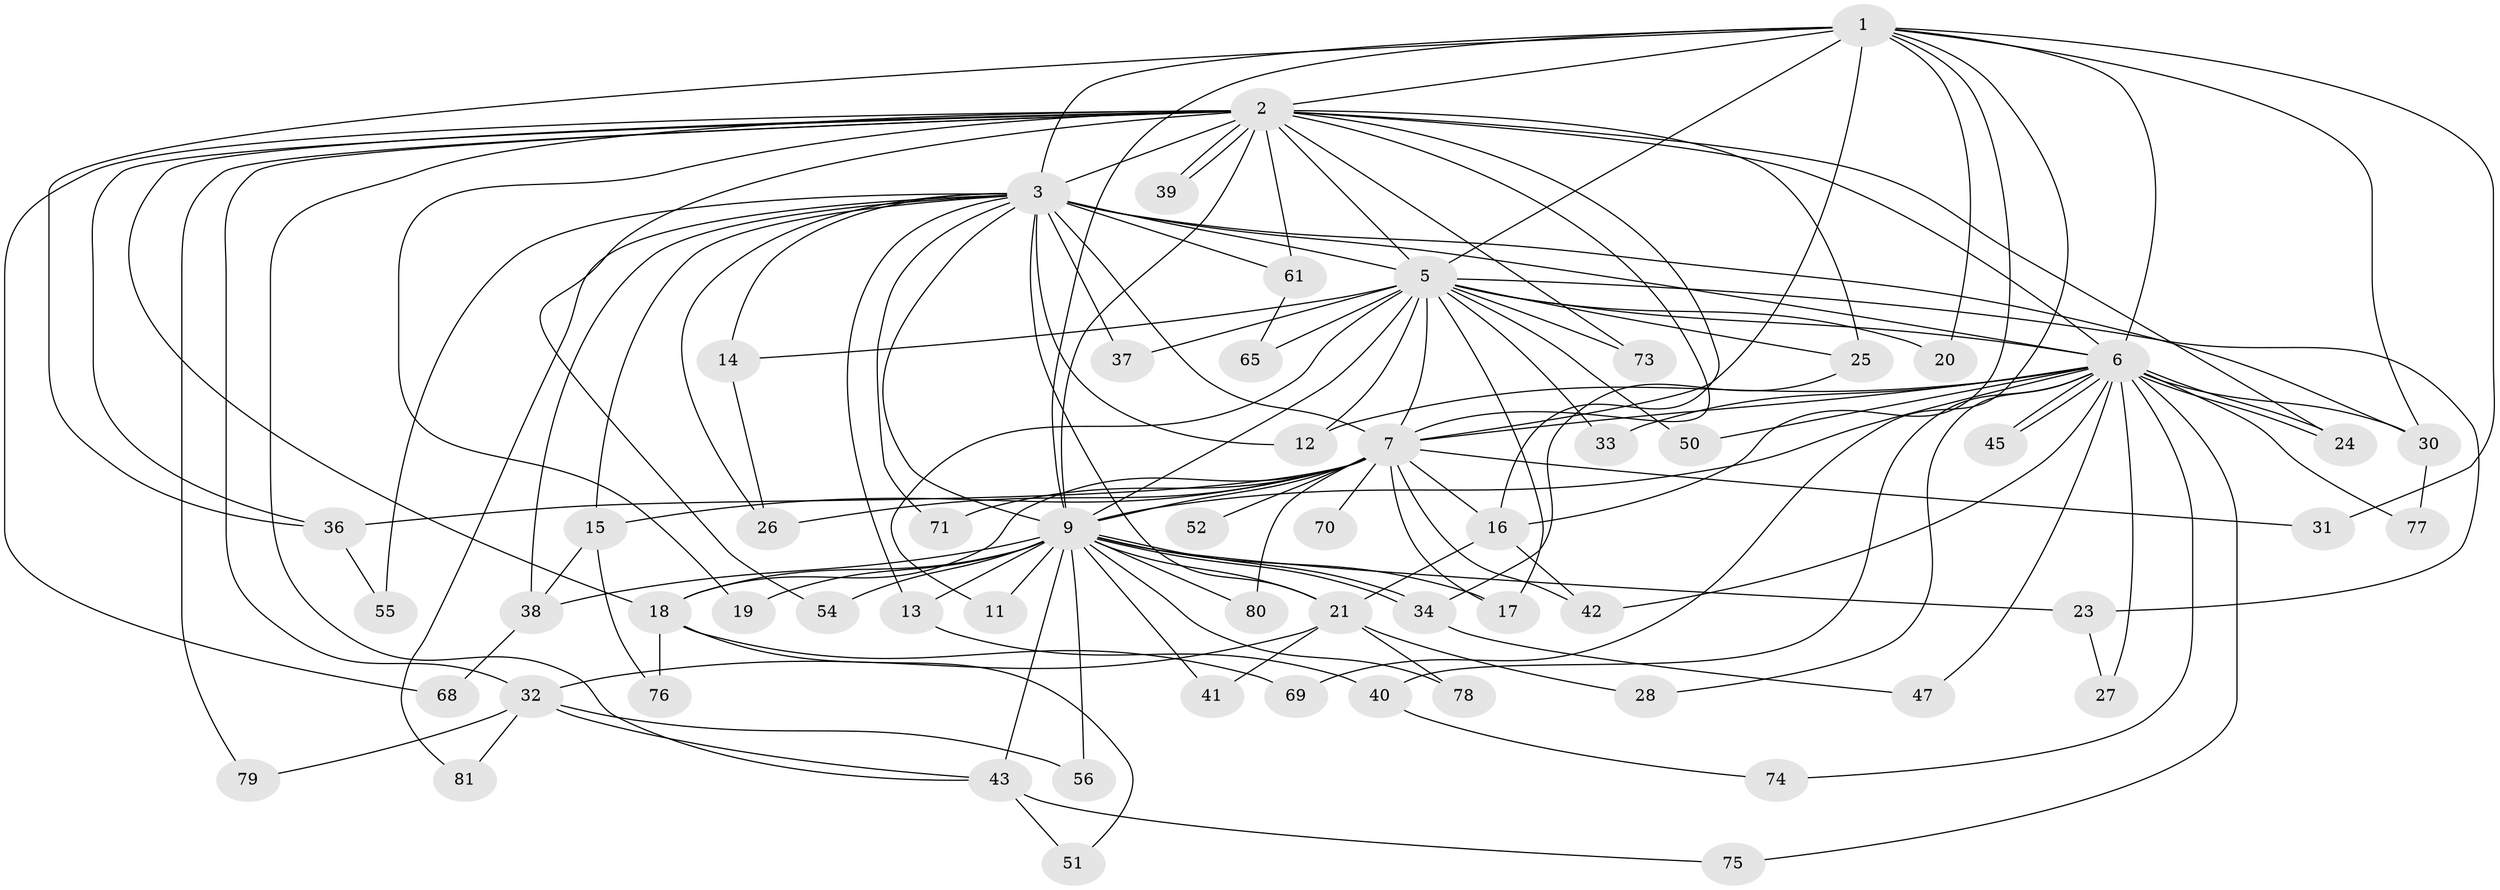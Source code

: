 // Generated by graph-tools (version 1.1) at 2025/51/02/27/25 19:51:49]
// undirected, 60 vertices, 138 edges
graph export_dot {
graph [start="1"]
  node [color=gray90,style=filled];
  1 [super="+60"];
  2 [super="+4"];
  3 [super="+8"];
  5 [super="+22"];
  6 [super="+35"];
  7 [super="+10"];
  9 [super="+62"];
  11;
  12 [super="+66"];
  13;
  14 [super="+64"];
  15;
  16 [super="+72"];
  17 [super="+44"];
  18 [super="+46"];
  19;
  20;
  21 [super="+29"];
  23;
  24 [super="+67"];
  25 [super="+48"];
  26;
  27;
  28;
  30 [super="+57"];
  31;
  32 [super="+53"];
  33;
  34;
  36 [super="+49"];
  37;
  38 [super="+58"];
  39;
  40;
  41;
  42 [super="+63"];
  43 [super="+59"];
  45;
  47;
  50;
  51;
  52;
  54;
  55;
  56;
  61;
  65;
  68;
  69;
  70;
  71;
  73;
  74;
  75;
  76;
  77;
  78;
  79;
  80;
  81;
  1 -- 2 [weight=2];
  1 -- 3 [weight=2];
  1 -- 5;
  1 -- 6;
  1 -- 7 [weight=2];
  1 -- 9 [weight=2];
  1 -- 16;
  1 -- 20;
  1 -- 30;
  1 -- 31;
  1 -- 36;
  1 -- 69;
  2 -- 3 [weight=4];
  2 -- 5 [weight=3];
  2 -- 6 [weight=3];
  2 -- 7 [weight=4];
  2 -- 9 [weight=2];
  2 -- 19;
  2 -- 32 [weight=2];
  2 -- 36;
  2 -- 39;
  2 -- 39;
  2 -- 79;
  2 -- 68;
  2 -- 73;
  2 -- 18;
  2 -- 25;
  2 -- 54;
  2 -- 61;
  2 -- 43;
  2 -- 24;
  2 -- 16;
  3 -- 5 [weight=2];
  3 -- 6 [weight=2];
  3 -- 7 [weight=4];
  3 -- 9 [weight=2];
  3 -- 12;
  3 -- 15;
  3 -- 26;
  3 -- 38;
  3 -- 55;
  3 -- 61;
  3 -- 71;
  3 -- 81;
  3 -- 37;
  3 -- 13;
  3 -- 14;
  3 -- 21;
  3 -- 30;
  5 -- 6;
  5 -- 7 [weight=2];
  5 -- 9;
  5 -- 11;
  5 -- 12;
  5 -- 14;
  5 -- 20;
  5 -- 23;
  5 -- 25;
  5 -- 33;
  5 -- 37;
  5 -- 50;
  5 -- 65;
  5 -- 73;
  5 -- 17;
  6 -- 7 [weight=2];
  6 -- 9;
  6 -- 24;
  6 -- 24;
  6 -- 27;
  6 -- 28;
  6 -- 30;
  6 -- 33;
  6 -- 40;
  6 -- 42;
  6 -- 45;
  6 -- 45;
  6 -- 47;
  6 -- 50;
  6 -- 74;
  6 -- 75;
  6 -- 77;
  6 -- 12;
  7 -- 9 [weight=2];
  7 -- 31;
  7 -- 70 [weight=2];
  7 -- 71;
  7 -- 15;
  7 -- 16;
  7 -- 17;
  7 -- 80;
  7 -- 26;
  7 -- 52;
  7 -- 36;
  7 -- 42;
  7 -- 18;
  9 -- 11;
  9 -- 13;
  9 -- 17;
  9 -- 18;
  9 -- 19;
  9 -- 23 [weight=2];
  9 -- 34;
  9 -- 34;
  9 -- 38;
  9 -- 41;
  9 -- 43;
  9 -- 54;
  9 -- 56;
  9 -- 80;
  9 -- 21;
  9 -- 78;
  13 -- 40;
  14 -- 26;
  15 -- 76;
  15 -- 38;
  16 -- 21;
  16 -- 42;
  18 -- 76;
  18 -- 51;
  18 -- 69;
  21 -- 28;
  21 -- 32;
  21 -- 41;
  21 -- 78;
  23 -- 27;
  25 -- 34;
  30 -- 77;
  32 -- 43;
  32 -- 56;
  32 -- 79;
  32 -- 81;
  34 -- 47;
  36 -- 55;
  38 -- 68;
  40 -- 74;
  43 -- 51;
  43 -- 75;
  61 -- 65;
}
